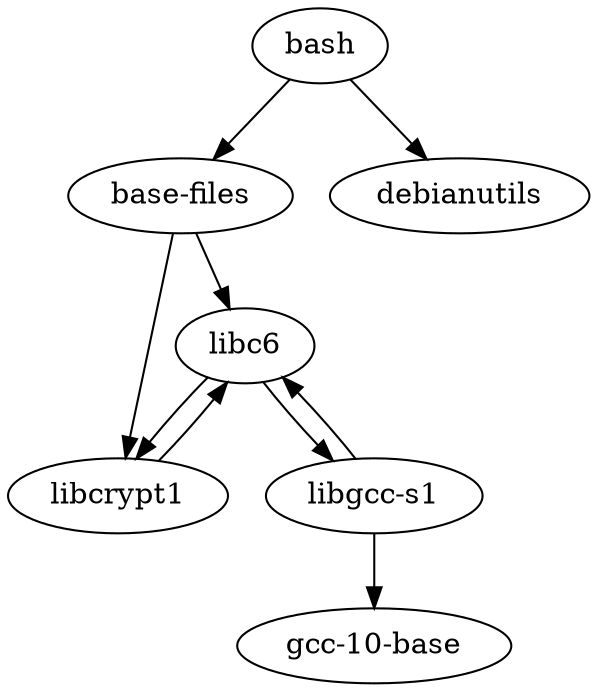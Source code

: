 digraph dependencies {
    "base-files" -> "libc6";
    "base-files" -> "libcrypt1";
    "bash" -> "base-files";
    "bash" -> "debianutils";
    "libc6" -> "libcrypt1";
    "libc6" -> "libgcc-s1";
    "libcrypt1" -> "libc6";
    "libgcc-s1" -> "gcc-10-base";
    "libgcc-s1" -> "libc6";
}
